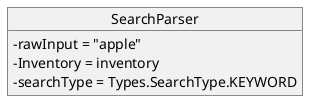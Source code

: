 @startuml
'https://plantuml.com/object-diagram
skinparam classAttributeIconSize 0
object SearchParser{
    - rawInput = "apple"
    - Inventory = inventory
    - searchType = Types.SearchType.KEYWORD
}


@enduml
